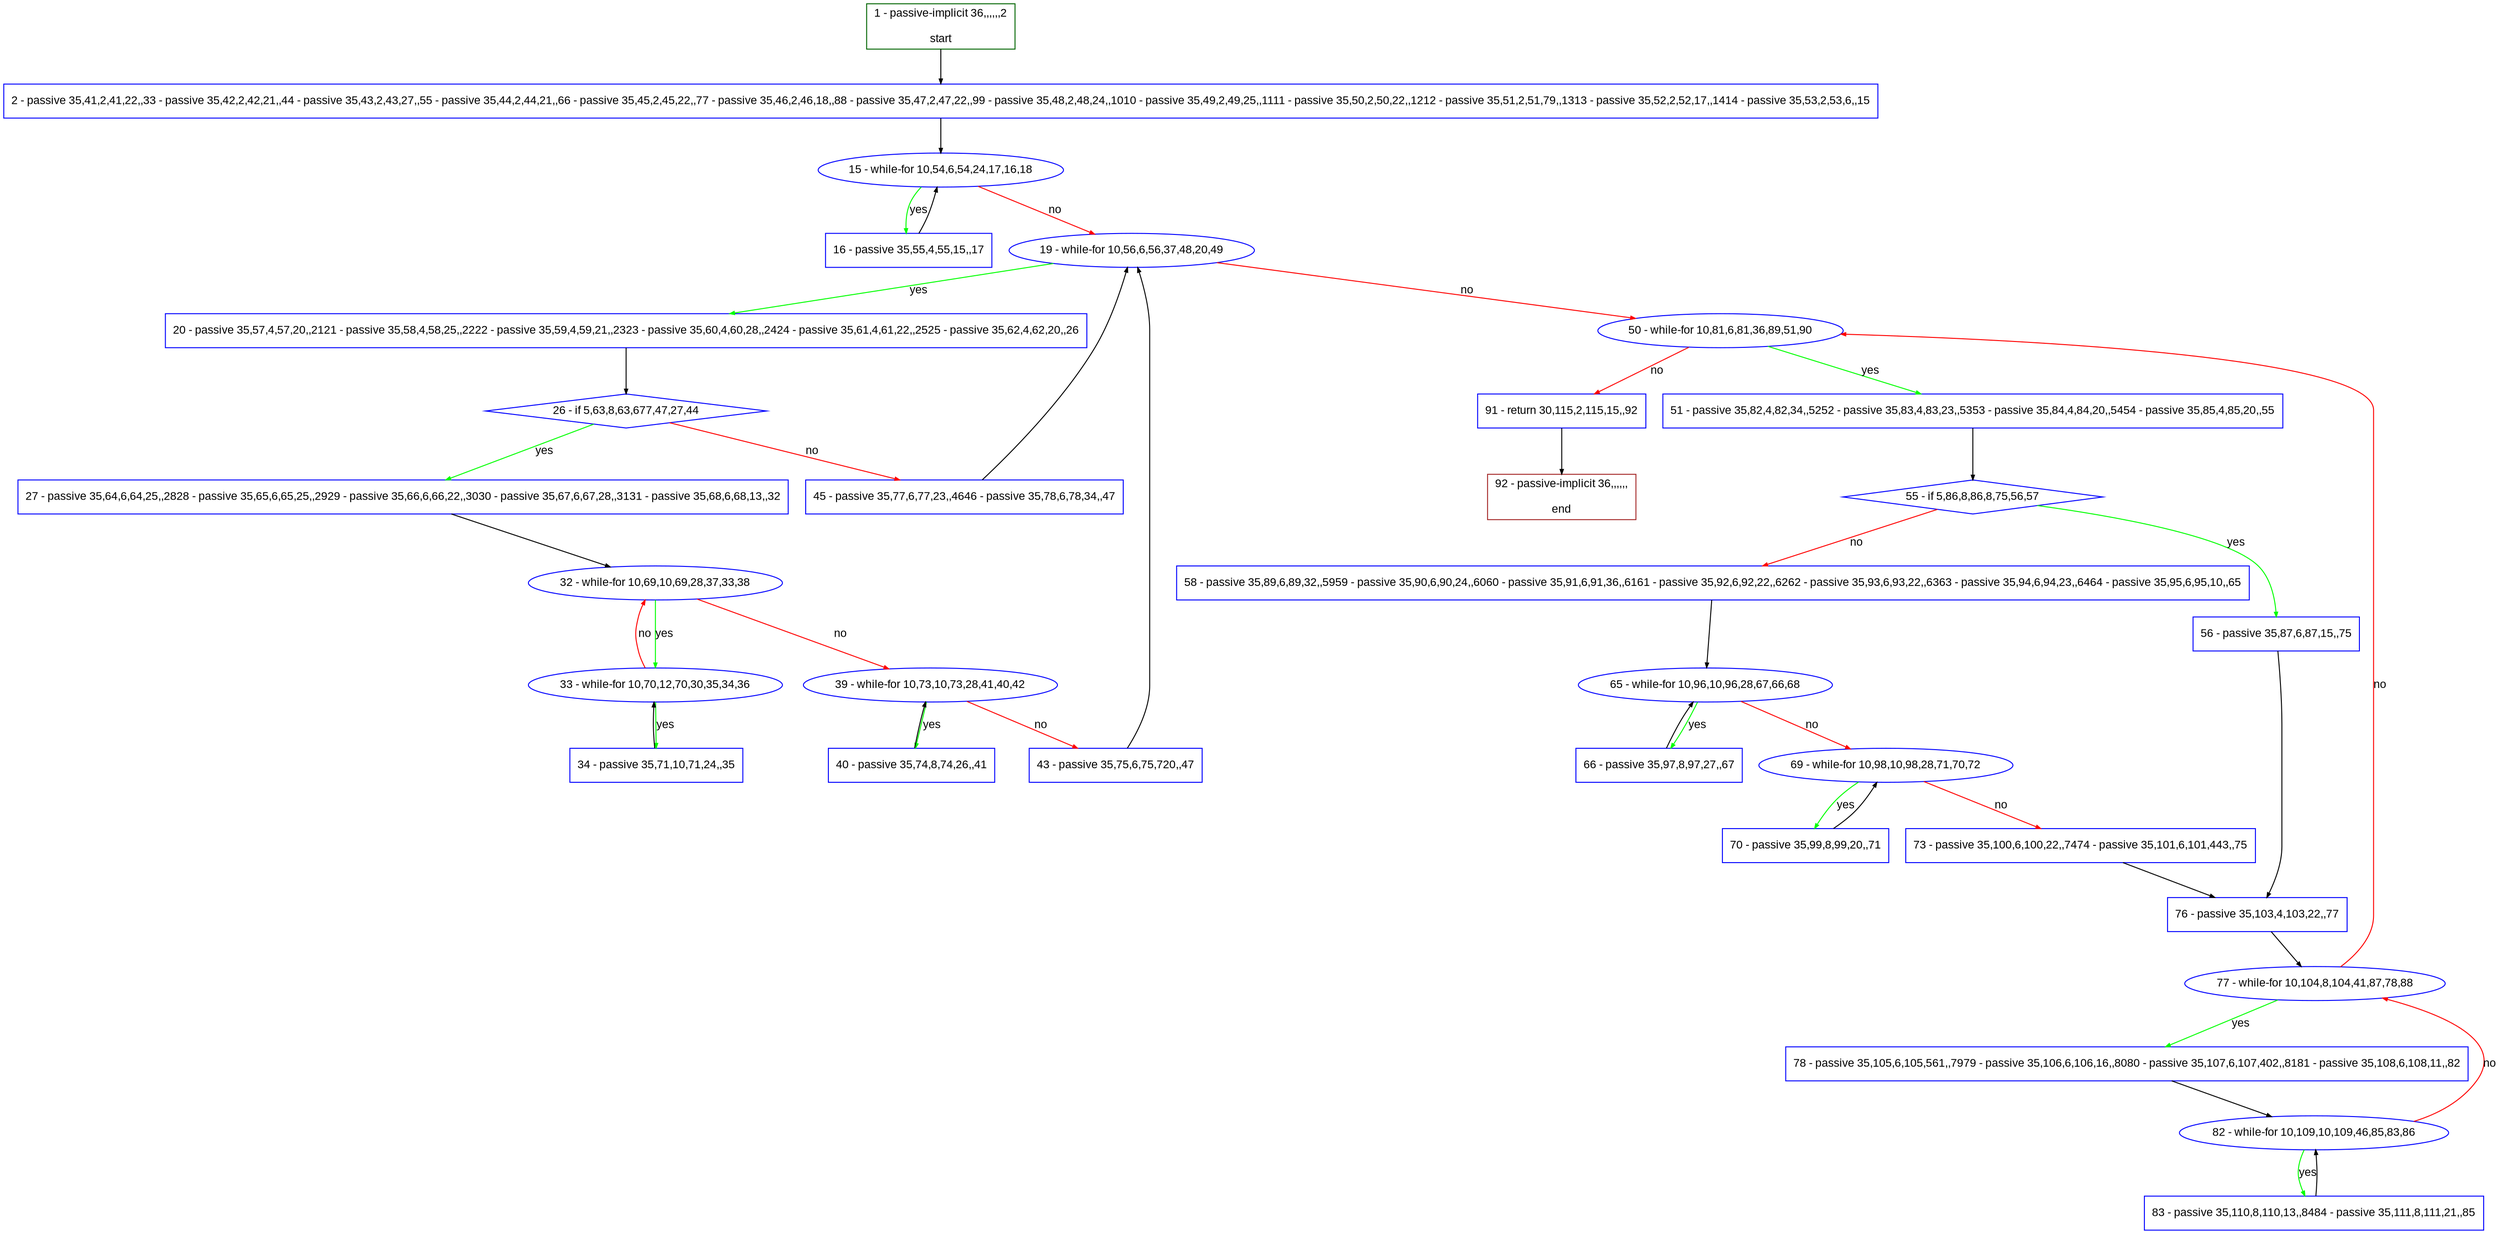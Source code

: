 digraph "" {
  graph [pack="true", label="", fontsize="12", packmode="clust", fontname="Arial", fillcolor="#FFFFCC", bgcolor="white", style="rounded,filled", compound="true"];
  node [node_initialized="no", label="", color="grey", fontsize="12", fillcolor="white", fontname="Arial", style="filled", shape="rectangle", compound="true", fixedsize="false"];
  edge [fontcolor="black", arrowhead="normal", arrowtail="none", arrowsize="0.5", ltail="", label="", color="black", fontsize="12", lhead="", fontname="Arial", dir="forward", compound="true"];
  __N1 [label="2 - passive 35,41,2,41,22,,33 - passive 35,42,2,42,21,,44 - passive 35,43,2,43,27,,55 - passive 35,44,2,44,21,,66 - passive 35,45,2,45,22,,77 - passive 35,46,2,46,18,,88 - passive 35,47,2,47,22,,99 - passive 35,48,2,48,24,,1010 - passive 35,49,2,49,25,,1111 - passive 35,50,2,50,22,,1212 - passive 35,51,2,51,79,,1313 - passive 35,52,2,52,17,,1414 - passive 35,53,2,53,6,,15", color="#0000ff", fillcolor="#ffffff", style="filled", shape="box"];
  __N2 [label="1 - passive-implicit 36,,,,,,2\n\nstart", color="#006400", fillcolor="#ffffff", style="filled", shape="box"];
  __N3 [label="15 - while-for 10,54,6,54,24,17,16,18", color="#0000ff", fillcolor="#ffffff", style="filled", shape="oval"];
  __N4 [label="16 - passive 35,55,4,55,15,,17", color="#0000ff", fillcolor="#ffffff", style="filled", shape="box"];
  __N5 [label="19 - while-for 10,56,6,56,37,48,20,49", color="#0000ff", fillcolor="#ffffff", style="filled", shape="oval"];
  __N6 [label="20 - passive 35,57,4,57,20,,2121 - passive 35,58,4,58,25,,2222 - passive 35,59,4,59,21,,2323 - passive 35,60,4,60,28,,2424 - passive 35,61,4,61,22,,2525 - passive 35,62,4,62,20,,26", color="#0000ff", fillcolor="#ffffff", style="filled", shape="box"];
  __N7 [label="50 - while-for 10,81,6,81,36,89,51,90", color="#0000ff", fillcolor="#ffffff", style="filled", shape="oval"];
  __N8 [label="26 - if 5,63,8,63,677,47,27,44", color="#0000ff", fillcolor="#ffffff", style="filled", shape="diamond"];
  __N9 [label="27 - passive 35,64,6,64,25,,2828 - passive 35,65,6,65,25,,2929 - passive 35,66,6,66,22,,3030 - passive 35,67,6,67,28,,3131 - passive 35,68,6,68,13,,32", color="#0000ff", fillcolor="#ffffff", style="filled", shape="box"];
  __N10 [label="45 - passive 35,77,6,77,23,,4646 - passive 35,78,6,78,34,,47", color="#0000ff", fillcolor="#ffffff", style="filled", shape="box"];
  __N11 [label="32 - while-for 10,69,10,69,28,37,33,38", color="#0000ff", fillcolor="#ffffff", style="filled", shape="oval"];
  __N12 [label="33 - while-for 10,70,12,70,30,35,34,36", color="#0000ff", fillcolor="#ffffff", style="filled", shape="oval"];
  __N13 [label="39 - while-for 10,73,10,73,28,41,40,42", color="#0000ff", fillcolor="#ffffff", style="filled", shape="oval"];
  __N14 [label="34 - passive 35,71,10,71,24,,35", color="#0000ff", fillcolor="#ffffff", style="filled", shape="box"];
  __N15 [label="40 - passive 35,74,8,74,26,,41", color="#0000ff", fillcolor="#ffffff", style="filled", shape="box"];
  __N16 [label="43 - passive 35,75,6,75,720,,47", color="#0000ff", fillcolor="#ffffff", style="filled", shape="box"];
  __N17 [label="51 - passive 35,82,4,82,34,,5252 - passive 35,83,4,83,23,,5353 - passive 35,84,4,84,20,,5454 - passive 35,85,4,85,20,,55", color="#0000ff", fillcolor="#ffffff", style="filled", shape="box"];
  __N18 [label="91 - return 30,115,2,115,15,,92", color="#0000ff", fillcolor="#ffffff", style="filled", shape="box"];
  __N19 [label="55 - if 5,86,8,86,8,75,56,57", color="#0000ff", fillcolor="#ffffff", style="filled", shape="diamond"];
  __N20 [label="56 - passive 35,87,6,87,15,,75", color="#0000ff", fillcolor="#ffffff", style="filled", shape="box"];
  __N21 [label="58 - passive 35,89,6,89,32,,5959 - passive 35,90,6,90,24,,6060 - passive 35,91,6,91,36,,6161 - passive 35,92,6,92,22,,6262 - passive 35,93,6,93,22,,6363 - passive 35,94,6,94,23,,6464 - passive 35,95,6,95,10,,65", color="#0000ff", fillcolor="#ffffff", style="filled", shape="box"];
  __N22 [label="76 - passive 35,103,4,103,22,,77", color="#0000ff", fillcolor="#ffffff", style="filled", shape="box"];
  __N23 [label="65 - while-for 10,96,10,96,28,67,66,68", color="#0000ff", fillcolor="#ffffff", style="filled", shape="oval"];
  __N24 [label="66 - passive 35,97,8,97,27,,67", color="#0000ff", fillcolor="#ffffff", style="filled", shape="box"];
  __N25 [label="69 - while-for 10,98,10,98,28,71,70,72", color="#0000ff", fillcolor="#ffffff", style="filled", shape="oval"];
  __N26 [label="70 - passive 35,99,8,99,20,,71", color="#0000ff", fillcolor="#ffffff", style="filled", shape="box"];
  __N27 [label="73 - passive 35,100,6,100,22,,7474 - passive 35,101,6,101,443,,75", color="#0000ff", fillcolor="#ffffff", style="filled", shape="box"];
  __N28 [label="77 - while-for 10,104,8,104,41,87,78,88", color="#0000ff", fillcolor="#ffffff", style="filled", shape="oval"];
  __N29 [label="78 - passive 35,105,6,105,561,,7979 - passive 35,106,6,106,16,,8080 - passive 35,107,6,107,402,,8181 - passive 35,108,6,108,11,,82", color="#0000ff", fillcolor="#ffffff", style="filled", shape="box"];
  __N30 [label="82 - while-for 10,109,10,109,46,85,83,86", color="#0000ff", fillcolor="#ffffff", style="filled", shape="oval"];
  __N31 [label="83 - passive 35,110,8,110,13,,8484 - passive 35,111,8,111,21,,85", color="#0000ff", fillcolor="#ffffff", style="filled", shape="box"];
  __N32 [label="92 - passive-implicit 36,,,,,,\n\nend", color="#a52a2a", fillcolor="#ffffff", style="filled", shape="box"];
  __N2 -> __N1 [arrowhead="normal", arrowtail="none", color="#000000", label="", dir="forward"];
  __N1 -> __N3 [arrowhead="normal", arrowtail="none", color="#000000", label="", dir="forward"];
  __N3 -> __N4 [arrowhead="normal", arrowtail="none", color="#00ff00", label="yes", dir="forward"];
  __N4 -> __N3 [arrowhead="normal", arrowtail="none", color="#000000", label="", dir="forward"];
  __N3 -> __N5 [arrowhead="normal", arrowtail="none", color="#ff0000", label="no", dir="forward"];
  __N5 -> __N6 [arrowhead="normal", arrowtail="none", color="#00ff00", label="yes", dir="forward"];
  __N5 -> __N7 [arrowhead="normal", arrowtail="none", color="#ff0000", label="no", dir="forward"];
  __N6 -> __N8 [arrowhead="normal", arrowtail="none", color="#000000", label="", dir="forward"];
  __N8 -> __N9 [arrowhead="normal", arrowtail="none", color="#00ff00", label="yes", dir="forward"];
  __N8 -> __N10 [arrowhead="normal", arrowtail="none", color="#ff0000", label="no", dir="forward"];
  __N9 -> __N11 [arrowhead="normal", arrowtail="none", color="#000000", label="", dir="forward"];
  __N11 -> __N12 [arrowhead="normal", arrowtail="none", color="#00ff00", label="yes", dir="forward"];
  __N12 -> __N11 [arrowhead="normal", arrowtail="none", color="#ff0000", label="no", dir="forward"];
  __N11 -> __N13 [arrowhead="normal", arrowtail="none", color="#ff0000", label="no", dir="forward"];
  __N12 -> __N14 [arrowhead="normal", arrowtail="none", color="#00ff00", label="yes", dir="forward"];
  __N14 -> __N12 [arrowhead="normal", arrowtail="none", color="#000000", label="", dir="forward"];
  __N13 -> __N15 [arrowhead="normal", arrowtail="none", color="#00ff00", label="yes", dir="forward"];
  __N15 -> __N13 [arrowhead="normal", arrowtail="none", color="#000000", label="", dir="forward"];
  __N13 -> __N16 [arrowhead="normal", arrowtail="none", color="#ff0000", label="no", dir="forward"];
  __N16 -> __N5 [arrowhead="normal", arrowtail="none", color="#000000", label="", dir="forward"];
  __N10 -> __N5 [arrowhead="normal", arrowtail="none", color="#000000", label="", dir="forward"];
  __N7 -> __N17 [arrowhead="normal", arrowtail="none", color="#00ff00", label="yes", dir="forward"];
  __N7 -> __N18 [arrowhead="normal", arrowtail="none", color="#ff0000", label="no", dir="forward"];
  __N17 -> __N19 [arrowhead="normal", arrowtail="none", color="#000000", label="", dir="forward"];
  __N19 -> __N20 [arrowhead="normal", arrowtail="none", color="#00ff00", label="yes", dir="forward"];
  __N19 -> __N21 [arrowhead="normal", arrowtail="none", color="#ff0000", label="no", dir="forward"];
  __N20 -> __N22 [arrowhead="normal", arrowtail="none", color="#000000", label="", dir="forward"];
  __N21 -> __N23 [arrowhead="normal", arrowtail="none", color="#000000", label="", dir="forward"];
  __N23 -> __N24 [arrowhead="normal", arrowtail="none", color="#00ff00", label="yes", dir="forward"];
  __N24 -> __N23 [arrowhead="normal", arrowtail="none", color="#000000", label="", dir="forward"];
  __N23 -> __N25 [arrowhead="normal", arrowtail="none", color="#ff0000", label="no", dir="forward"];
  __N25 -> __N26 [arrowhead="normal", arrowtail="none", color="#00ff00", label="yes", dir="forward"];
  __N26 -> __N25 [arrowhead="normal", arrowtail="none", color="#000000", label="", dir="forward"];
  __N25 -> __N27 [arrowhead="normal", arrowtail="none", color="#ff0000", label="no", dir="forward"];
  __N27 -> __N22 [arrowhead="normal", arrowtail="none", color="#000000", label="", dir="forward"];
  __N22 -> __N28 [arrowhead="normal", arrowtail="none", color="#000000", label="", dir="forward"];
  __N28 -> __N7 [arrowhead="normal", arrowtail="none", color="#ff0000", label="no", dir="forward"];
  __N28 -> __N29 [arrowhead="normal", arrowtail="none", color="#00ff00", label="yes", dir="forward"];
  __N29 -> __N30 [arrowhead="normal", arrowtail="none", color="#000000", label="", dir="forward"];
  __N30 -> __N28 [arrowhead="normal", arrowtail="none", color="#ff0000", label="no", dir="forward"];
  __N30 -> __N31 [arrowhead="normal", arrowtail="none", color="#00ff00", label="yes", dir="forward"];
  __N31 -> __N30 [arrowhead="normal", arrowtail="none", color="#000000", label="", dir="forward"];
  __N18 -> __N32 [arrowhead="normal", arrowtail="none", color="#000000", label="", dir="forward"];
}
